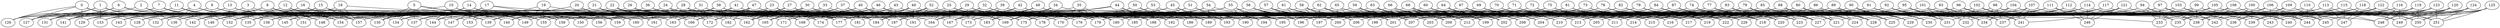 graph g {0;1;2;3;4;5;6;7;8;9;10;11;12;13;14;15;16;17;18;19;20;21;22;23;24;25;26;27;28;29;30;31;32;33;34;35;36;37;38;39;40;41;42;43;44;45;46;47;48;49;50;51;52;53;54;55;56;57;58;59;60;61;62;63;64;65;66;67;68;69;70;71;72;73;74;75;76;77;78;79;80;81;82;83;84;85;86;87;88;89;90;91;92;93;94;95;96;97;98;99;100;101;102;103;104;105;106;107;108;109;110;111;112;113;114;115;116;117;118;119;120;121;122;123;124;125;126;127;128;129;130;131;132;133;134;135;136;137;138;139;140;141;142;143;144;145;146;147;148;149;150;151;152;153;154;155;156;157;158;159;160;161;162;163;164;165;166;167;168;169;170;171;172;173;174;175;176;177;178;179;180;181;182;183;184;185;186;187;188;189;190;191;192;193;194;195;196;197;198;199;200;201;202;203;204;205;206;207;208;209;210;211;212;213;214;215;216;217;218;219;220;221;222;223;224;225;226;227;228;229;230;231;232;233;234;235;236;237;238;239;240;241;242;243;244;245;246;247;248;249;250;251;0 -- 126;0 -- 127;0 -- 128;0 -- 129;0 -- 130;1 -- 126;1 -- 131;1 -- 132;1 -- 133;1 -- 134;2 -- 127;2 -- 131;2 -- 135;2 -- 136;2 -- 137;3 -- 128;3 -- 132;3 -- 135;3 -- 138;3 -- 139;4 -- 129;4 -- 133;4 -- 136;4 -- 138;4 -- 140;5 -- 130;5 -- 134;5 -- 137;5 -- 139;5 -- 140;6 -- 126;6 -- 141;6 -- 142;6 -- 143;6 -- 144;7 -- 127;7 -- 141;7 -- 145;7 -- 146;7 -- 147;8 -- 128;8 -- 142;8 -- 145;8 -- 148;8 -- 149;9 -- 129;9 -- 143;9 -- 146;9 -- 148;9 -- 150;10 -- 130;10 -- 144;10 -- 147;10 -- 149;10 -- 150;11 -- 131;11 -- 141;11 -- 151;11 -- 152;11 -- 153;12 -- 132;12 -- 142;12 -- 151;12 -- 154;12 -- 155;13 -- 133;13 -- 143;13 -- 152;13 -- 154;13 -- 156;14 -- 134;14 -- 144;14 -- 153;14 -- 155;14 -- 156;15 -- 135;15 -- 145;15 -- 151;15 -- 157;15 -- 158;16 -- 136;16 -- 146;16 -- 152;16 -- 157;16 -- 159;17 -- 137;17 -- 147;17 -- 153;17 -- 158;17 -- 159;18 -- 138;18 -- 148;18 -- 154;18 -- 157;18 -- 160;19 -- 139;19 -- 149;19 -- 155;19 -- 158;19 -- 160;20 -- 140;20 -- 150;20 -- 156;20 -- 159;20 -- 160;21 -- 126;21 -- 161;21 -- 162;21 -- 163;21 -- 164;22 -- 127;22 -- 161;22 -- 165;22 -- 166;22 -- 167;23 -- 128;23 -- 162;23 -- 165;23 -- 168;23 -- 169;24 -- 129;24 -- 163;24 -- 166;24 -- 168;24 -- 170;25 -- 130;25 -- 164;25 -- 167;25 -- 169;25 -- 170;26 -- 131;26 -- 161;26 -- 171;26 -- 172;26 -- 173;27 -- 132;27 -- 162;27 -- 171;27 -- 174;27 -- 175;28 -- 133;28 -- 163;28 -- 172;28 -- 174;28 -- 176;29 -- 134;29 -- 164;29 -- 173;29 -- 175;29 -- 176;30 -- 135;30 -- 165;30 -- 171;30 -- 177;30 -- 178;31 -- 136;31 -- 166;31 -- 172;31 -- 177;31 -- 179;32 -- 137;32 -- 167;32 -- 173;32 -- 178;32 -- 179;33 -- 138;33 -- 168;33 -- 174;33 -- 177;33 -- 180;34 -- 139;34 -- 169;34 -- 175;34 -- 178;34 -- 180;35 -- 140;35 -- 170;35 -- 176;35 -- 179;35 -- 180;36 -- 141;36 -- 161;36 -- 181;36 -- 182;36 -- 183;37 -- 142;37 -- 162;37 -- 181;37 -- 184;37 -- 185;38 -- 143;38 -- 163;38 -- 182;38 -- 184;38 -- 186;39 -- 144;39 -- 164;39 -- 183;39 -- 185;39 -- 186;40 -- 145;40 -- 165;40 -- 181;40 -- 187;40 -- 188;41 -- 146;41 -- 166;41 -- 182;41 -- 187;41 -- 189;42 -- 147;42 -- 167;42 -- 183;42 -- 188;42 -- 189;43 -- 148;43 -- 168;43 -- 184;43 -- 187;43 -- 190;44 -- 149;44 -- 169;44 -- 185;44 -- 188;44 -- 190;45 -- 150;45 -- 170;45 -- 186;45 -- 189;45 -- 190;46 -- 151;46 -- 171;46 -- 181;46 -- 191;46 -- 192;47 -- 152;47 -- 172;47 -- 182;47 -- 191;47 -- 193;48 -- 153;48 -- 173;48 -- 183;48 -- 192;48 -- 193;49 -- 154;49 -- 174;49 -- 184;49 -- 191;49 -- 194;50 -- 155;50 -- 175;50 -- 185;50 -- 192;50 -- 194;51 -- 156;51 -- 176;51 -- 186;51 -- 193;51 -- 194;52 -- 157;52 -- 177;52 -- 187;52 -- 191;52 -- 195;53 -- 158;53 -- 178;53 -- 188;53 -- 192;53 -- 195;54 -- 159;54 -- 179;54 -- 189;54 -- 193;54 -- 195;55 -- 160;55 -- 180;55 -- 190;55 -- 194;55 -- 195;56 -- 126;56 -- 196;56 -- 197;56 -- 198;56 -- 199;57 -- 127;57 -- 196;57 -- 200;57 -- 201;57 -- 202;58 -- 128;58 -- 197;58 -- 200;58 -- 203;58 -- 204;59 -- 129;59 -- 198;59 -- 201;59 -- 203;59 -- 205;60 -- 130;60 -- 199;60 -- 202;60 -- 204;60 -- 205;61 -- 131;61 -- 196;61 -- 206;61 -- 207;61 -- 208;62 -- 132;62 -- 197;62 -- 206;62 -- 209;62 -- 210;63 -- 133;63 -- 198;63 -- 207;63 -- 209;63 -- 211;64 -- 134;64 -- 199;64 -- 208;64 -- 210;64 -- 211;65 -- 135;65 -- 200;65 -- 206;65 -- 212;65 -- 213;66 -- 136;66 -- 201;66 -- 207;66 -- 212;66 -- 214;67 -- 137;67 -- 202;67 -- 208;67 -- 213;67 -- 214;68 -- 138;68 -- 203;68 -- 209;68 -- 212;68 -- 215;69 -- 139;69 -- 204;69 -- 210;69 -- 213;69 -- 215;70 -- 140;70 -- 205;70 -- 211;70 -- 214;70 -- 215;71 -- 141;71 -- 196;71 -- 216;71 -- 217;71 -- 218;72 -- 142;72 -- 197;72 -- 216;72 -- 219;72 -- 220;73 -- 143;73 -- 198;73 -- 217;73 -- 219;73 -- 221;74 -- 144;74 -- 199;74 -- 218;74 -- 220;74 -- 221;75 -- 145;75 -- 200;75 -- 216;75 -- 222;75 -- 223;76 -- 146;76 -- 201;76 -- 217;76 -- 222;76 -- 224;77 -- 147;77 -- 202;77 -- 218;77 -- 223;77 -- 224;78 -- 148;78 -- 203;78 -- 219;78 -- 222;78 -- 225;79 -- 149;79 -- 204;79 -- 220;79 -- 223;79 -- 225;80 -- 150;80 -- 205;80 -- 221;80 -- 224;80 -- 225;81 -- 151;81 -- 206;81 -- 216;81 -- 226;81 -- 227;82 -- 152;82 -- 207;82 -- 217;82 -- 226;82 -- 228;83 -- 153;83 -- 208;83 -- 218;83 -- 227;83 -- 228;84 -- 154;84 -- 209;84 -- 219;84 -- 226;84 -- 229;85 -- 155;85 -- 210;85 -- 220;85 -- 227;85 -- 229;86 -- 156;86 -- 211;86 -- 221;86 -- 228;86 -- 229;87 -- 157;87 -- 212;87 -- 222;87 -- 226;87 -- 230;88 -- 158;88 -- 213;88 -- 223;88 -- 227;88 -- 230;89 -- 159;89 -- 214;89 -- 224;89 -- 228;89 -- 230;90 -- 160;90 -- 215;90 -- 225;90 -- 229;90 -- 230;91 -- 161;91 -- 196;91 -- 231;91 -- 232;91 -- 233;92 -- 162;92 -- 197;92 -- 231;92 -- 234;92 -- 235;93 -- 163;93 -- 198;93 -- 232;93 -- 234;93 -- 236;94 -- 164;94 -- 199;94 -- 233;94 -- 235;94 -- 236;95 -- 165;95 -- 200;95 -- 231;95 -- 237;95 -- 238;96 -- 166;96 -- 201;96 -- 232;96 -- 237;96 -- 239;97 -- 167;97 -- 202;97 -- 233;97 -- 238;97 -- 239;98 -- 168;98 -- 203;98 -- 234;98 -- 237;98 -- 240;99 -- 169;99 -- 204;99 -- 235;99 -- 238;99 -- 240;100 -- 170;100 -- 205;100 -- 236;100 -- 239;100 -- 240;101 -- 171;101 -- 206;101 -- 231;101 -- 241;101 -- 242;102 -- 172;102 -- 207;102 -- 232;102 -- 241;102 -- 243;103 -- 173;103 -- 208;103 -- 233;103 -- 242;103 -- 243;104 -- 174;104 -- 209;104 -- 234;104 -- 241;104 -- 244;105 -- 175;105 -- 210;105 -- 235;105 -- 242;105 -- 244;106 -- 176;106 -- 211;106 -- 236;106 -- 243;106 -- 244;107 -- 177;107 -- 212;107 -- 237;107 -- 241;107 -- 245;108 -- 178;108 -- 213;108 -- 238;108 -- 242;108 -- 245;109 -- 179;109 -- 214;109 -- 239;109 -- 243;109 -- 245;110 -- 180;110 -- 215;110 -- 240;110 -- 244;110 -- 245;111 -- 181;111 -- 216;111 -- 231;111 -- 246;111 -- 247;112 -- 182;112 -- 217;112 -- 232;112 -- 246;112 -- 248;113 -- 183;113 -- 218;113 -- 233;113 -- 247;113 -- 248;114 -- 184;114 -- 219;114 -- 234;114 -- 246;114 -- 249;115 -- 185;115 -- 220;115 -- 235;115 -- 247;115 -- 249;116 -- 186;116 -- 221;116 -- 236;116 -- 248;116 -- 249;117 -- 187;117 -- 222;117 -- 237;117 -- 246;117 -- 250;118 -- 188;118 -- 223;118 -- 238;118 -- 247;118 -- 250;119 -- 189;119 -- 224;119 -- 239;119 -- 248;119 -- 250;120 -- 190;120 -- 225;120 -- 240;120 -- 249;120 -- 250;121 -- 191;121 -- 226;121 -- 241;121 -- 246;121 -- 251;122 -- 192;122 -- 227;122 -- 242;122 -- 247;122 -- 251;123 -- 193;123 -- 228;123 -- 243;123 -- 248;123 -- 251;124 -- 194;124 -- 229;124 -- 244;124 -- 249;124 -- 251;125 -- 195;125 -- 230;125 -- 245;125 -- 250;125 -- 251;}